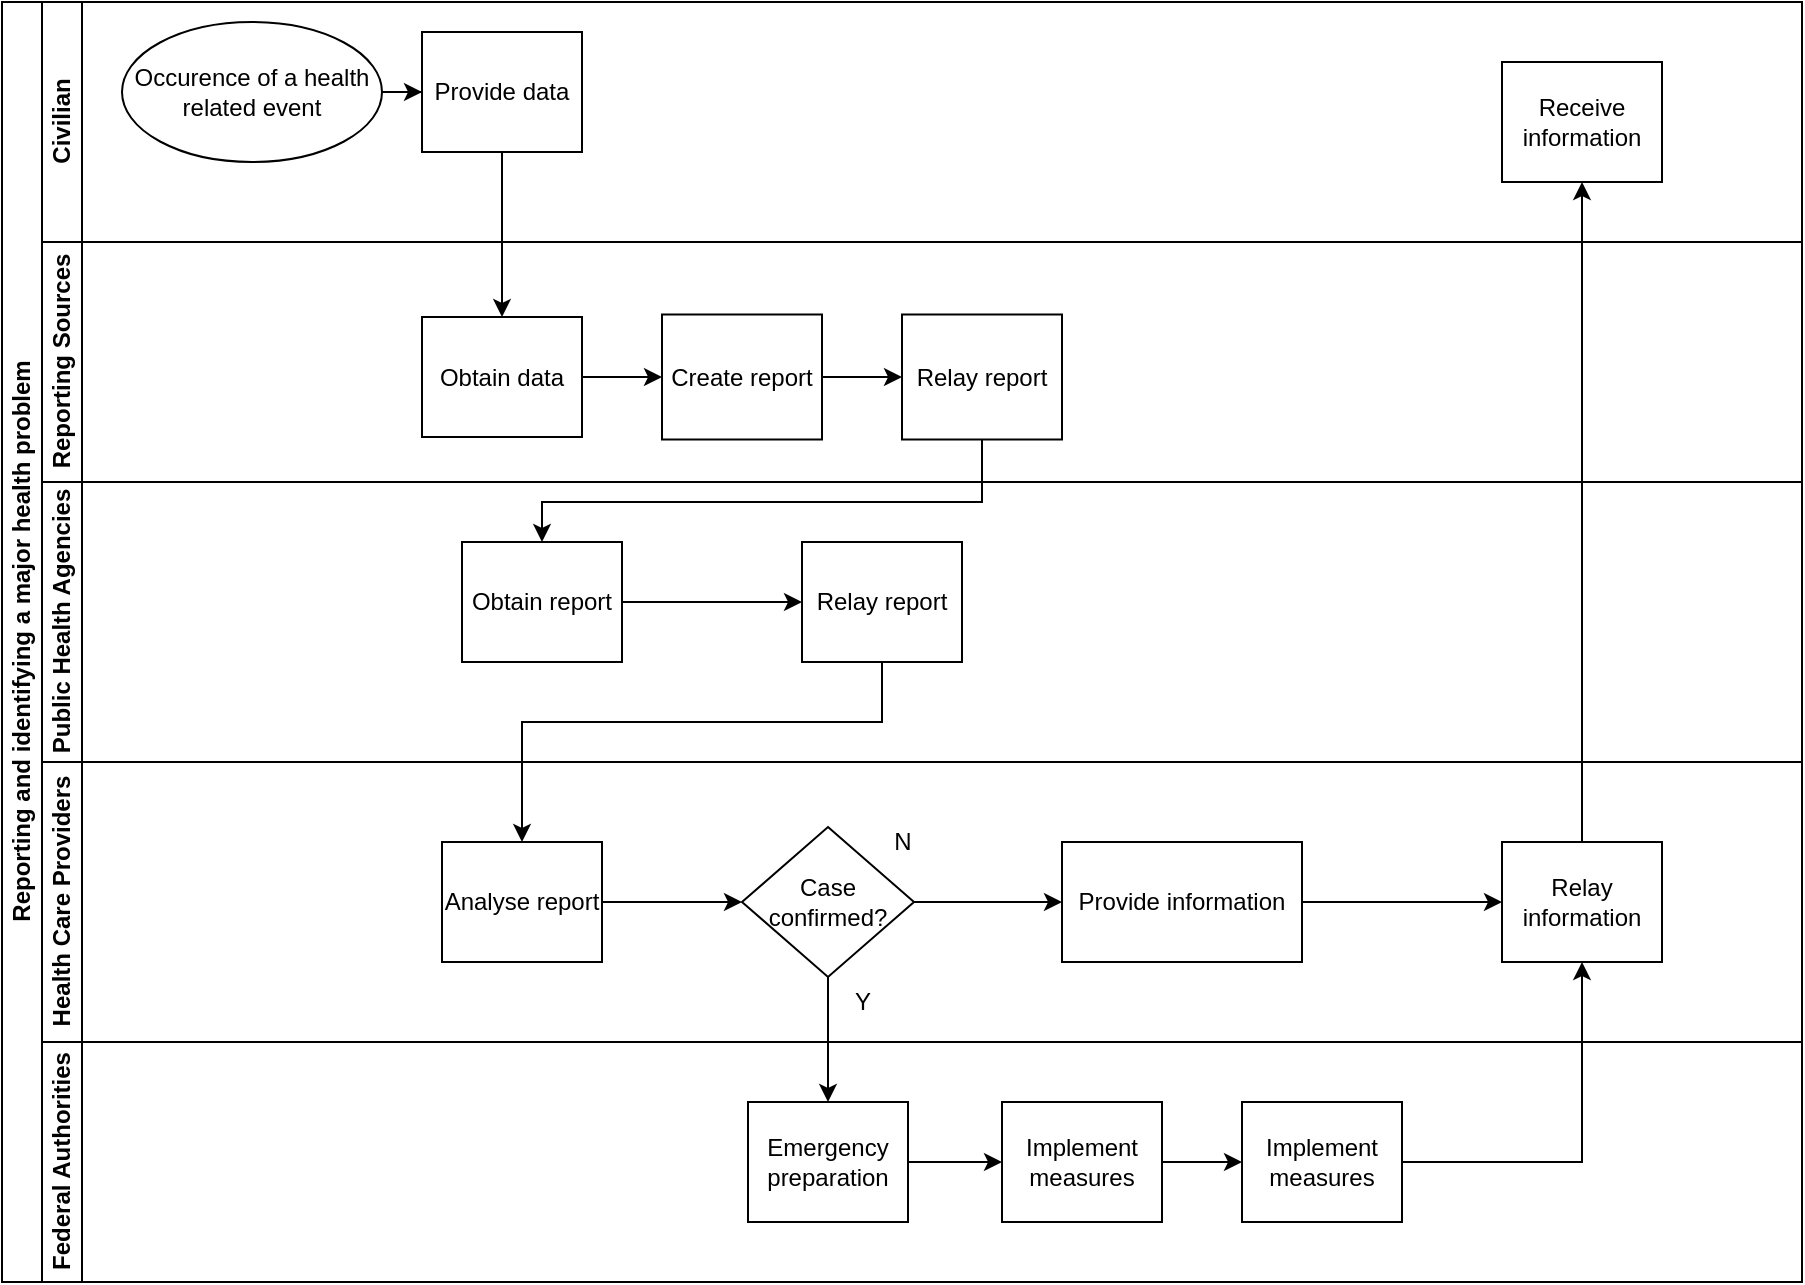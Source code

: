 <mxfile version="17.4.0" type="github">
  <diagram id="prtHgNgQTEPvFCAcTncT" name="Page-1">
    <mxGraphModel dx="925" dy="641" grid="1" gridSize="10" guides="1" tooltips="1" connect="1" arrows="1" fold="1" page="1" pageScale="1" pageWidth="827" pageHeight="1169" math="0" shadow="0">
      <root>
        <mxCell id="0" />
        <mxCell id="1" parent="0" />
        <mxCell id="dNxyNK7c78bLwvsdeMH5-19" value="Reporting and identifying a major health problem" style="swimlane;html=1;childLayout=stackLayout;resizeParent=1;resizeParentMax=0;horizontal=0;startSize=20;horizontalStack=0;" parent="1" vertex="1">
          <mxGeometry x="120" y="120" width="900" height="640" as="geometry" />
        </mxCell>
        <mxCell id="dNxyNK7c78bLwvsdeMH5-20" value="Civilian" style="swimlane;html=1;startSize=20;horizontal=0;" parent="dNxyNK7c78bLwvsdeMH5-19" vertex="1">
          <mxGeometry x="20" width="880" height="120" as="geometry" />
        </mxCell>
        <mxCell id="ELxMGtSu8P9hIE9dYQgn-8" value="" style="edgeStyle=orthogonalEdgeStyle;rounded=0;orthogonalLoop=1;jettySize=auto;html=1;" edge="1" parent="dNxyNK7c78bLwvsdeMH5-20" source="dNxyNK7c78bLwvsdeMH5-23" target="ELxMGtSu8P9hIE9dYQgn-7">
          <mxGeometry relative="1" as="geometry" />
        </mxCell>
        <mxCell id="dNxyNK7c78bLwvsdeMH5-23" value="Occurence of a health related event" style="ellipse;whiteSpace=wrap;html=1;" parent="dNxyNK7c78bLwvsdeMH5-20" vertex="1">
          <mxGeometry x="40" y="10" width="130" height="70" as="geometry" />
        </mxCell>
        <mxCell id="dNxyNK7c78bLwvsdeMH5-30" value="Receive information" style="rounded=0;whiteSpace=wrap;html=1;fontFamily=Helvetica;fontSize=12;fontColor=#000000;align=center;" parent="dNxyNK7c78bLwvsdeMH5-20" vertex="1">
          <mxGeometry x="730" y="30" width="80" height="60" as="geometry" />
        </mxCell>
        <mxCell id="dNxyNK7c78bLwvsdeMH5-25" value="" style="edgeStyle=orthogonalEdgeStyle;rounded=0;orthogonalLoop=1;jettySize=auto;html=1;exitX=1;exitY=0.5;exitDx=0;exitDy=0;entryX=0;entryY=0.5;entryDx=0;entryDy=0;" parent="dNxyNK7c78bLwvsdeMH5-20" source="dNxyNK7c78bLwvsdeMH5-23" edge="1">
          <mxGeometry relative="1" as="geometry">
            <mxPoint x="210" y="45" as="targetPoint" />
          </mxGeometry>
        </mxCell>
        <mxCell id="ELxMGtSu8P9hIE9dYQgn-7" value="Provide data" style="rounded=0;whiteSpace=wrap;html=1;fontFamily=Helvetica;fontSize=12;fontColor=#000000;align=center;" vertex="1" parent="dNxyNK7c78bLwvsdeMH5-20">
          <mxGeometry x="190" y="15" width="80" height="60" as="geometry" />
        </mxCell>
        <mxCell id="dNxyNK7c78bLwvsdeMH5-21" value="Reporting Sources" style="swimlane;html=1;startSize=20;horizontal=0;" parent="dNxyNK7c78bLwvsdeMH5-19" vertex="1">
          <mxGeometry x="20" y="120" width="880" height="120" as="geometry" />
        </mxCell>
        <mxCell id="ELxMGtSu8P9hIE9dYQgn-13" value="Obtain data" style="rounded=0;whiteSpace=wrap;html=1;fontFamily=Helvetica;fontSize=12;fontColor=#000000;align=center;" vertex="1" parent="dNxyNK7c78bLwvsdeMH5-21">
          <mxGeometry x="190" y="37.5" width="80" height="60" as="geometry" />
        </mxCell>
        <mxCell id="ELxMGtSu8P9hIE9dYQgn-49" value="Create report" style="rounded=0;whiteSpace=wrap;html=1;fontFamily=Helvetica;fontSize=12;fontColor=#000000;align=center;" vertex="1" parent="dNxyNK7c78bLwvsdeMH5-21">
          <mxGeometry x="310" y="36.25" width="80" height="62.5" as="geometry" />
        </mxCell>
        <mxCell id="ELxMGtSu8P9hIE9dYQgn-51" value="Relay report" style="rounded=0;whiteSpace=wrap;html=1;fontFamily=Helvetica;fontSize=12;fontColor=#000000;align=center;" vertex="1" parent="dNxyNK7c78bLwvsdeMH5-21">
          <mxGeometry x="430" y="36.25" width="80" height="62.5" as="geometry" />
        </mxCell>
        <mxCell id="ELxMGtSu8P9hIE9dYQgn-19" value="" style="edgeStyle=orthogonalEdgeStyle;rounded=0;orthogonalLoop=1;jettySize=auto;html=1;endArrow=classic;endFill=1;exitX=1;exitY=0.5;exitDx=0;exitDy=0;entryX=0;entryY=0.5;entryDx=0;entryDy=0;" edge="1" parent="dNxyNK7c78bLwvsdeMH5-21" source="ELxMGtSu8P9hIE9dYQgn-13" target="ELxMGtSu8P9hIE9dYQgn-49">
          <mxGeometry relative="1" as="geometry">
            <mxPoint x="260" y="80" as="sourcePoint" />
            <mxPoint x="170" y="140" as="targetPoint" />
          </mxGeometry>
        </mxCell>
        <mxCell id="ELxMGtSu8P9hIE9dYQgn-52" value="" style="edgeStyle=orthogonalEdgeStyle;rounded=0;orthogonalLoop=1;jettySize=auto;html=1;endArrow=classic;endFill=1;exitX=1;exitY=0.5;exitDx=0;exitDy=0;entryX=0;entryY=0.5;entryDx=0;entryDy=0;" edge="1" parent="dNxyNK7c78bLwvsdeMH5-21" source="ELxMGtSu8P9hIE9dYQgn-49" target="ELxMGtSu8P9hIE9dYQgn-51">
          <mxGeometry relative="1" as="geometry">
            <mxPoint x="300" y="190" as="sourcePoint" />
            <mxPoint x="390" y="190" as="targetPoint" />
          </mxGeometry>
        </mxCell>
        <mxCell id="dNxyNK7c78bLwvsdeMH5-22" value="Public Health Agencies" style="swimlane;html=1;startSize=20;horizontal=0;" parent="dNxyNK7c78bLwvsdeMH5-19" vertex="1">
          <mxGeometry x="20" y="240" width="880" height="140" as="geometry" />
        </mxCell>
        <mxCell id="ELxMGtSu8P9hIE9dYQgn-18" value="Obtain report" style="rounded=0;whiteSpace=wrap;html=1;fontFamily=Helvetica;fontSize=12;fontColor=#000000;align=center;" vertex="1" parent="dNxyNK7c78bLwvsdeMH5-22">
          <mxGeometry x="210" y="30" width="80" height="60" as="geometry" />
        </mxCell>
        <mxCell id="ELxMGtSu8P9hIE9dYQgn-21" value="" style="edgeStyle=orthogonalEdgeStyle;rounded=0;orthogonalLoop=1;jettySize=auto;html=1;endArrow=classic;endFill=1;exitX=1;exitY=0.5;exitDx=0;exitDy=0;entryX=0;entryY=0.5;entryDx=0;entryDy=0;" edge="1" parent="dNxyNK7c78bLwvsdeMH5-22" source="ELxMGtSu8P9hIE9dYQgn-18" target="ELxMGtSu8P9hIE9dYQgn-22">
          <mxGeometry relative="1" as="geometry">
            <mxPoint x="260" y="-155" as="sourcePoint" />
            <mxPoint x="280" y="60" as="targetPoint" />
          </mxGeometry>
        </mxCell>
        <mxCell id="ELxMGtSu8P9hIE9dYQgn-22" value="Relay report" style="rounded=0;whiteSpace=wrap;html=1;fontFamily=Helvetica;fontSize=12;fontColor=#000000;align=center;" vertex="1" parent="dNxyNK7c78bLwvsdeMH5-22">
          <mxGeometry x="380" y="30" width="80" height="60" as="geometry" />
        </mxCell>
        <mxCell id="ELxMGtSu8P9hIE9dYQgn-46" value="Health Care Providers" style="swimlane;html=1;startSize=20;horizontal=0;" vertex="1" parent="dNxyNK7c78bLwvsdeMH5-19">
          <mxGeometry x="20" y="380" width="880" height="140" as="geometry" />
        </mxCell>
        <mxCell id="ELxMGtSu8P9hIE9dYQgn-54" value="Analyse report" style="rounded=0;whiteSpace=wrap;html=1;fontFamily=Helvetica;fontSize=12;fontColor=#000000;align=center;" vertex="1" parent="ELxMGtSu8P9hIE9dYQgn-46">
          <mxGeometry x="200" y="40" width="80" height="60" as="geometry" />
        </mxCell>
        <mxCell id="ELxMGtSu8P9hIE9dYQgn-56" value="Case confirmed?" style="rhombus;whiteSpace=wrap;html=1;fontFamily=Helvetica;fontSize=12;fontColor=#000000;align=center;" vertex="1" parent="ELxMGtSu8P9hIE9dYQgn-46">
          <mxGeometry x="350" y="32.5" width="86" height="75" as="geometry" />
        </mxCell>
        <mxCell id="ELxMGtSu8P9hIE9dYQgn-57" value="" style="edgeStyle=orthogonalEdgeStyle;rounded=0;orthogonalLoop=1;jettySize=auto;html=1;endArrow=classic;endFill=1;exitX=1;exitY=0.5;exitDx=0;exitDy=0;entryX=0;entryY=0.5;entryDx=0;entryDy=0;" edge="1" parent="ELxMGtSu8P9hIE9dYQgn-46" source="ELxMGtSu8P9hIE9dYQgn-54" target="ELxMGtSu8P9hIE9dYQgn-56">
          <mxGeometry relative="1" as="geometry">
            <mxPoint x="300" y="-70" as="sourcePoint" />
            <mxPoint x="390" y="-70" as="targetPoint" />
          </mxGeometry>
        </mxCell>
        <mxCell id="ELxMGtSu8P9hIE9dYQgn-58" value="Provide information" style="rounded=0;whiteSpace=wrap;html=1;" vertex="1" parent="ELxMGtSu8P9hIE9dYQgn-46">
          <mxGeometry x="510" y="40" width="120" height="60" as="geometry" />
        </mxCell>
        <mxCell id="ELxMGtSu8P9hIE9dYQgn-28" value="" style="edgeStyle=orthogonalEdgeStyle;rounded=0;orthogonalLoop=1;jettySize=auto;html=1;endArrow=classic;endFill=1;entryX=0;entryY=0.5;entryDx=0;entryDy=0;exitX=1;exitY=0.5;exitDx=0;exitDy=0;" edge="1" parent="ELxMGtSu8P9hIE9dYQgn-46" source="ELxMGtSu8P9hIE9dYQgn-56" target="ELxMGtSu8P9hIE9dYQgn-58">
          <mxGeometry relative="1" as="geometry">
            <mxPoint x="460" y="-80" as="sourcePoint" />
            <mxPoint x="500" y="-80" as="targetPoint" />
          </mxGeometry>
        </mxCell>
        <mxCell id="ELxMGtSu8P9hIE9dYQgn-26" value="Relay information" style="rounded=0;whiteSpace=wrap;html=1;fontFamily=Helvetica;fontSize=12;fontColor=#000000;align=center;" vertex="1" parent="ELxMGtSu8P9hIE9dYQgn-46">
          <mxGeometry x="730" y="40" width="80" height="60" as="geometry" />
        </mxCell>
        <mxCell id="ELxMGtSu8P9hIE9dYQgn-66" value="" style="edgeStyle=orthogonalEdgeStyle;rounded=0;orthogonalLoop=1;jettySize=auto;html=1;endArrow=classic;endFill=1;entryX=0;entryY=0.5;entryDx=0;entryDy=0;exitX=1;exitY=0.5;exitDx=0;exitDy=0;" edge="1" parent="ELxMGtSu8P9hIE9dYQgn-46" source="ELxMGtSu8P9hIE9dYQgn-58" target="ELxMGtSu8P9hIE9dYQgn-26">
          <mxGeometry relative="1" as="geometry">
            <mxPoint x="446" y="80" as="sourcePoint" />
            <mxPoint x="520" y="80" as="targetPoint" />
          </mxGeometry>
        </mxCell>
        <mxCell id="ELxMGtSu8P9hIE9dYQgn-48" value="Federal Authorities" style="swimlane;html=1;startSize=20;horizontal=0;" vertex="1" parent="dNxyNK7c78bLwvsdeMH5-19">
          <mxGeometry x="20" y="520" width="880" height="120" as="geometry" />
        </mxCell>
        <mxCell id="ELxMGtSu8P9hIE9dYQgn-61" value="Emergency preparation" style="rounded=0;whiteSpace=wrap;html=1;fontFamily=Helvetica;fontSize=12;fontColor=#000000;align=center;" vertex="1" parent="ELxMGtSu8P9hIE9dYQgn-48">
          <mxGeometry x="353" y="30" width="80" height="60" as="geometry" />
        </mxCell>
        <mxCell id="ELxMGtSu8P9hIE9dYQgn-64" value="Implement&lt;br&gt;measures" style="rounded=0;whiteSpace=wrap;html=1;fontFamily=Helvetica;fontSize=12;fontColor=#000000;align=center;" vertex="1" parent="ELxMGtSu8P9hIE9dYQgn-48">
          <mxGeometry x="480" y="30" width="80" height="60" as="geometry" />
        </mxCell>
        <mxCell id="ELxMGtSu8P9hIE9dYQgn-65" value="Implement&lt;br&gt;measures" style="rounded=0;whiteSpace=wrap;html=1;fontFamily=Helvetica;fontSize=12;fontColor=#000000;align=center;" vertex="1" parent="ELxMGtSu8P9hIE9dYQgn-48">
          <mxGeometry x="600" y="30" width="80" height="60" as="geometry" />
        </mxCell>
        <mxCell id="ELxMGtSu8P9hIE9dYQgn-67" value="" style="edgeStyle=orthogonalEdgeStyle;rounded=0;orthogonalLoop=1;jettySize=auto;html=1;endArrow=classic;endFill=1;entryX=0;entryY=0.5;entryDx=0;entryDy=0;exitX=1;exitY=0.5;exitDx=0;exitDy=0;" edge="1" parent="ELxMGtSu8P9hIE9dYQgn-48" source="ELxMGtSu8P9hIE9dYQgn-61" target="ELxMGtSu8P9hIE9dYQgn-64">
          <mxGeometry relative="1" as="geometry">
            <mxPoint x="446" y="-60" as="sourcePoint" />
            <mxPoint x="520" y="-60" as="targetPoint" />
          </mxGeometry>
        </mxCell>
        <mxCell id="ELxMGtSu8P9hIE9dYQgn-68" value="" style="edgeStyle=orthogonalEdgeStyle;rounded=0;orthogonalLoop=1;jettySize=auto;html=1;endArrow=classic;endFill=1;entryX=0;entryY=0.5;entryDx=0;entryDy=0;exitX=1;exitY=0.5;exitDx=0;exitDy=0;" edge="1" parent="ELxMGtSu8P9hIE9dYQgn-48" source="ELxMGtSu8P9hIE9dYQgn-64" target="ELxMGtSu8P9hIE9dYQgn-65">
          <mxGeometry relative="1" as="geometry">
            <mxPoint x="456" y="-50" as="sourcePoint" />
            <mxPoint x="530" y="-50" as="targetPoint" />
          </mxGeometry>
        </mxCell>
        <mxCell id="ELxMGtSu8P9hIE9dYQgn-14" value="" style="edgeStyle=orthogonalEdgeStyle;rounded=0;orthogonalLoop=1;jettySize=auto;html=1;endArrow=classic;endFill=1;exitX=0.5;exitY=1;exitDx=0;exitDy=0;entryX=0.5;entryY=0;entryDx=0;entryDy=0;" edge="1" parent="dNxyNK7c78bLwvsdeMH5-19" source="ELxMGtSu8P9hIE9dYQgn-7" target="ELxMGtSu8P9hIE9dYQgn-13">
          <mxGeometry relative="1" as="geometry">
            <mxPoint x="530" y="70" as="sourcePoint" />
            <mxPoint x="240" y="170" as="targetPoint" />
          </mxGeometry>
        </mxCell>
        <mxCell id="ELxMGtSu8P9hIE9dYQgn-27" value="" style="endArrow=classic;html=1;rounded=0;entryX=0.5;entryY=1;entryDx=0;entryDy=0;exitX=0.5;exitY=0;exitDx=0;exitDy=0;" edge="1" parent="dNxyNK7c78bLwvsdeMH5-19" source="ELxMGtSu8P9hIE9dYQgn-26" target="dNxyNK7c78bLwvsdeMH5-30">
          <mxGeometry width="50" height="50" relative="1" as="geometry">
            <mxPoint x="610" y="210" as="sourcePoint" />
            <mxPoint x="660" y="160" as="targetPoint" />
          </mxGeometry>
        </mxCell>
        <mxCell id="ELxMGtSu8P9hIE9dYQgn-53" value="" style="edgeStyle=orthogonalEdgeStyle;rounded=0;orthogonalLoop=1;jettySize=auto;html=1;endArrow=classic;endFill=1;exitX=0.5;exitY=1;exitDx=0;exitDy=0;entryX=0.5;entryY=0;entryDx=0;entryDy=0;" edge="1" parent="dNxyNK7c78bLwvsdeMH5-19" source="ELxMGtSu8P9hIE9dYQgn-51" target="ELxMGtSu8P9hIE9dYQgn-18">
          <mxGeometry relative="1" as="geometry">
            <mxPoint x="320" y="310" as="sourcePoint" />
            <mxPoint x="410" y="310" as="targetPoint" />
            <Array as="points">
              <mxPoint x="490" y="250" />
              <mxPoint x="270" y="250" />
            </Array>
          </mxGeometry>
        </mxCell>
        <mxCell id="ELxMGtSu8P9hIE9dYQgn-55" value="" style="edgeStyle=orthogonalEdgeStyle;rounded=0;orthogonalLoop=1;jettySize=auto;html=1;endArrow=classic;endFill=1;exitX=0.5;exitY=1;exitDx=0;exitDy=0;entryX=0.5;entryY=0;entryDx=0;entryDy=0;" edge="1" parent="dNxyNK7c78bLwvsdeMH5-19" source="ELxMGtSu8P9hIE9dYQgn-22" target="ELxMGtSu8P9hIE9dYQgn-54">
          <mxGeometry relative="1" as="geometry">
            <mxPoint x="320" y="310" as="sourcePoint" />
            <mxPoint x="410" y="310" as="targetPoint" />
            <Array as="points">
              <mxPoint x="440" y="360" />
              <mxPoint x="260" y="360" />
            </Array>
          </mxGeometry>
        </mxCell>
        <mxCell id="ELxMGtSu8P9hIE9dYQgn-60" value="" style="edgeStyle=orthogonalEdgeStyle;rounded=0;orthogonalLoop=1;jettySize=auto;html=1;endArrow=classic;endFill=1;exitX=0.5;exitY=1;exitDx=0;exitDy=0;entryX=0.5;entryY=0;entryDx=0;entryDy=0;" edge="1" parent="dNxyNK7c78bLwvsdeMH5-19" source="ELxMGtSu8P9hIE9dYQgn-56" target="ELxMGtSu8P9hIE9dYQgn-61">
          <mxGeometry relative="1" as="geometry">
            <mxPoint x="466" y="460" as="sourcePoint" />
            <mxPoint x="413" y="540" as="targetPoint" />
          </mxGeometry>
        </mxCell>
        <mxCell id="ELxMGtSu8P9hIE9dYQgn-69" value="" style="edgeStyle=orthogonalEdgeStyle;rounded=0;orthogonalLoop=1;jettySize=auto;html=1;endArrow=classic;endFill=1;entryX=0.5;entryY=1;entryDx=0;entryDy=0;exitX=1;exitY=0.5;exitDx=0;exitDy=0;" edge="1" parent="dNxyNK7c78bLwvsdeMH5-19" source="ELxMGtSu8P9hIE9dYQgn-65" target="ELxMGtSu8P9hIE9dYQgn-26">
          <mxGeometry relative="1" as="geometry">
            <mxPoint x="486" y="480" as="sourcePoint" />
            <mxPoint x="560" y="480" as="targetPoint" />
          </mxGeometry>
        </mxCell>
        <mxCell id="ELxMGtSu8P9hIE9dYQgn-62" value="Y" style="text;html=1;align=center;verticalAlign=middle;resizable=0;points=[];autosize=1;strokeColor=none;fillColor=none;" vertex="1" parent="1">
          <mxGeometry x="540" y="610" width="20" height="20" as="geometry" />
        </mxCell>
        <mxCell id="ELxMGtSu8P9hIE9dYQgn-63" value="N" style="text;html=1;align=center;verticalAlign=middle;resizable=0;points=[];autosize=1;strokeColor=none;fillColor=none;" vertex="1" parent="1">
          <mxGeometry x="560" y="530" width="20" height="20" as="geometry" />
        </mxCell>
      </root>
    </mxGraphModel>
  </diagram>
</mxfile>
